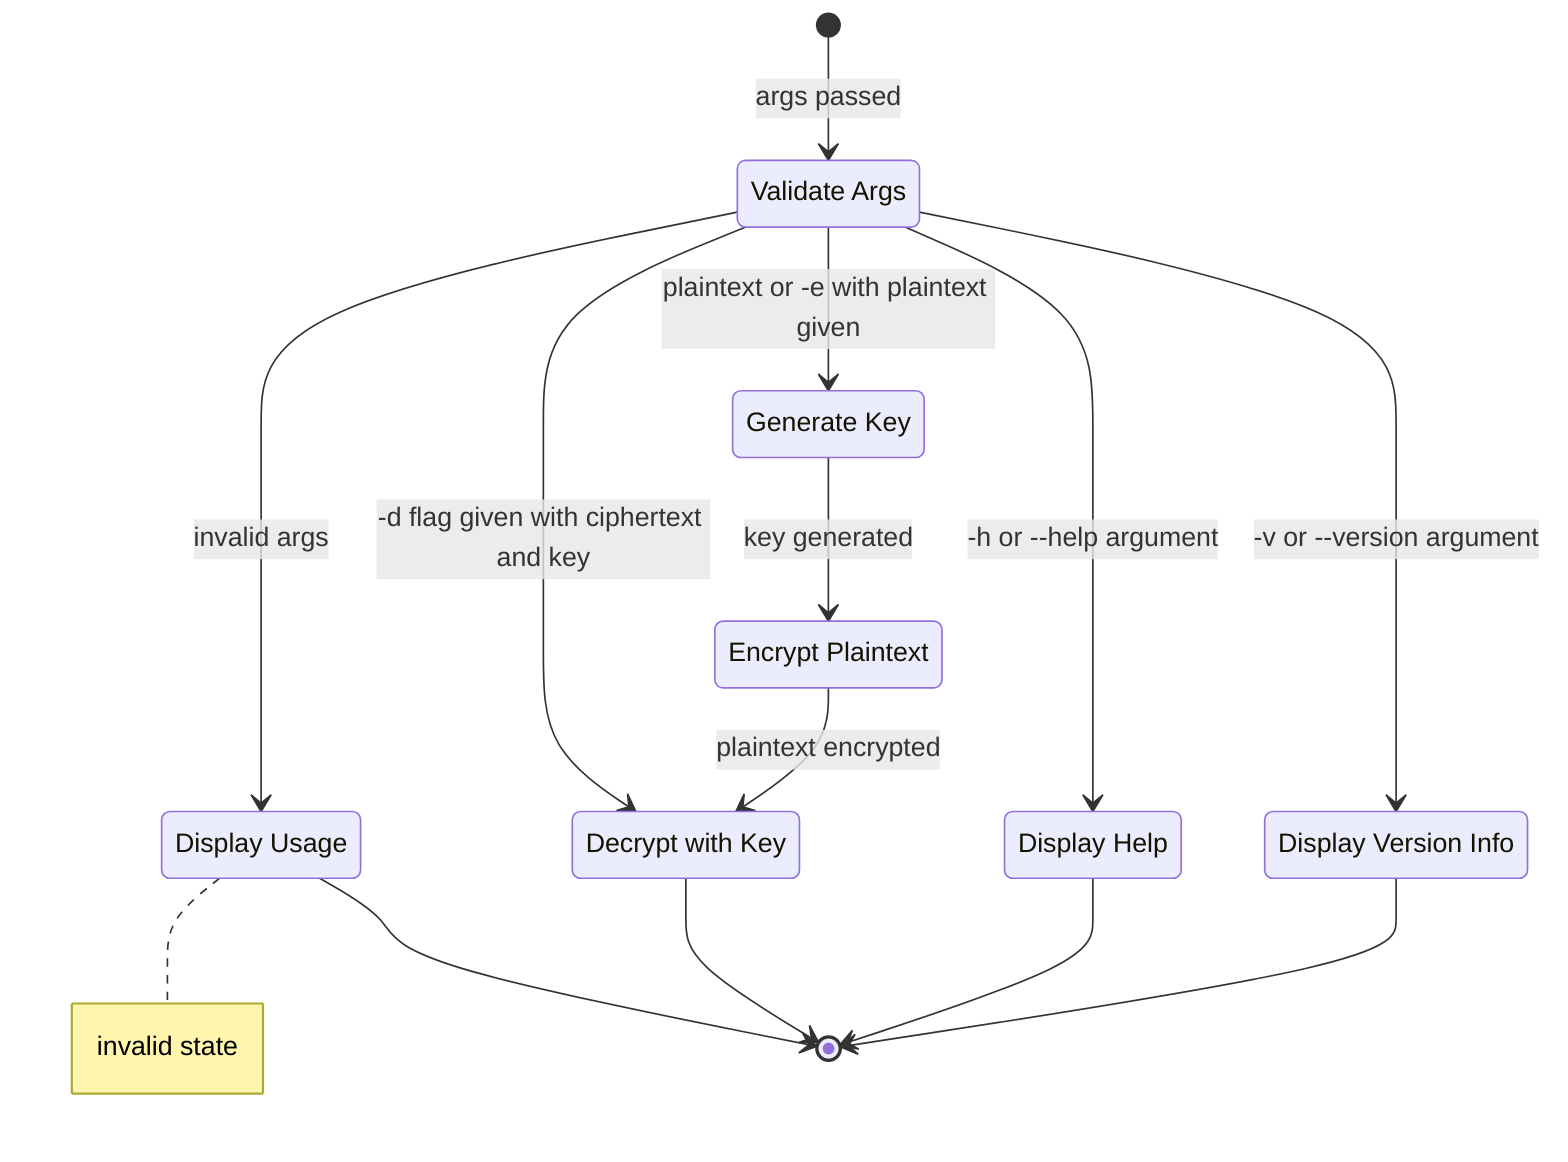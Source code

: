 stateDiagram-v2
q0: Validate Args
q1: Display Version Info
q2: Display Help
q3: Generate Key
q4: Encrypt Plaintext
q5: Decrypt with Key
q6: Display Usage
    note right of q6: invalid state

[*] --> q0: args passed
q0 --> q1: -v or --version argument
    q1 --> [*]
q0 --> q2: -h or --help argument
    q2 --> [*]
q0 --> q3: plaintext or -e with plaintext given
q0 --> q6: invalid args
q3 --> q4: key generated
q4 --> q5: plaintext encrypted
    q5 --> [*]
q0 --> q5: -d flag given with ciphertext and key
q6 --> [*]
